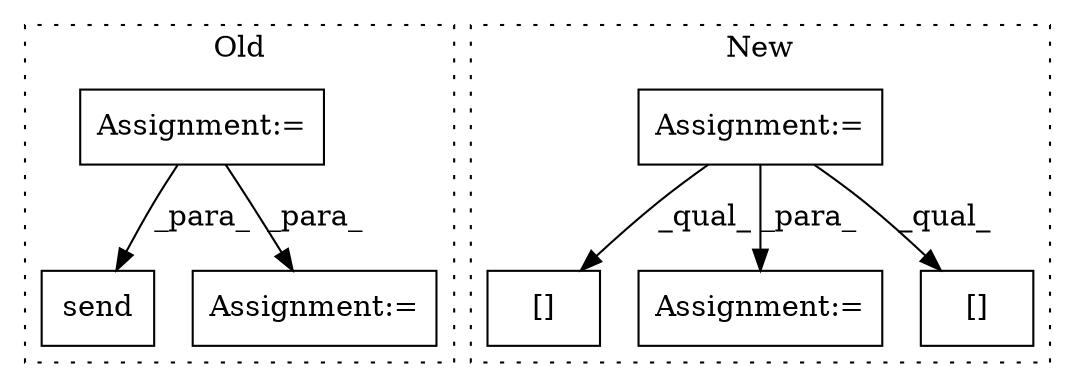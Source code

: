 digraph G {
subgraph cluster0 {
1 [label="send" a="32" s="731,802" l="16,2" shape="box"];
3 [label="Assignment:=" a="7" s="423" l="1" shape="box"];
6 [label="Assignment:=" a="7" s="864" l="1" shape="box"];
label = "Old";
style="dotted";
}
subgraph cluster1 {
2 [label="[]" a="2" s="1877,1883" l="5,1" shape="box"];
4 [label="Assignment:=" a="7" s="845" l="12" shape="box"];
5 [label="Assignment:=" a="7" s="1248" l="35" shape="box"];
7 [label="[]" a="2" s="1948,1954" l="5,1" shape="box"];
label = "New";
style="dotted";
}
3 -> 6 [label="_para_"];
3 -> 1 [label="_para_"];
4 -> 2 [label="_qual_"];
4 -> 7 [label="_qual_"];
4 -> 5 [label="_para_"];
}